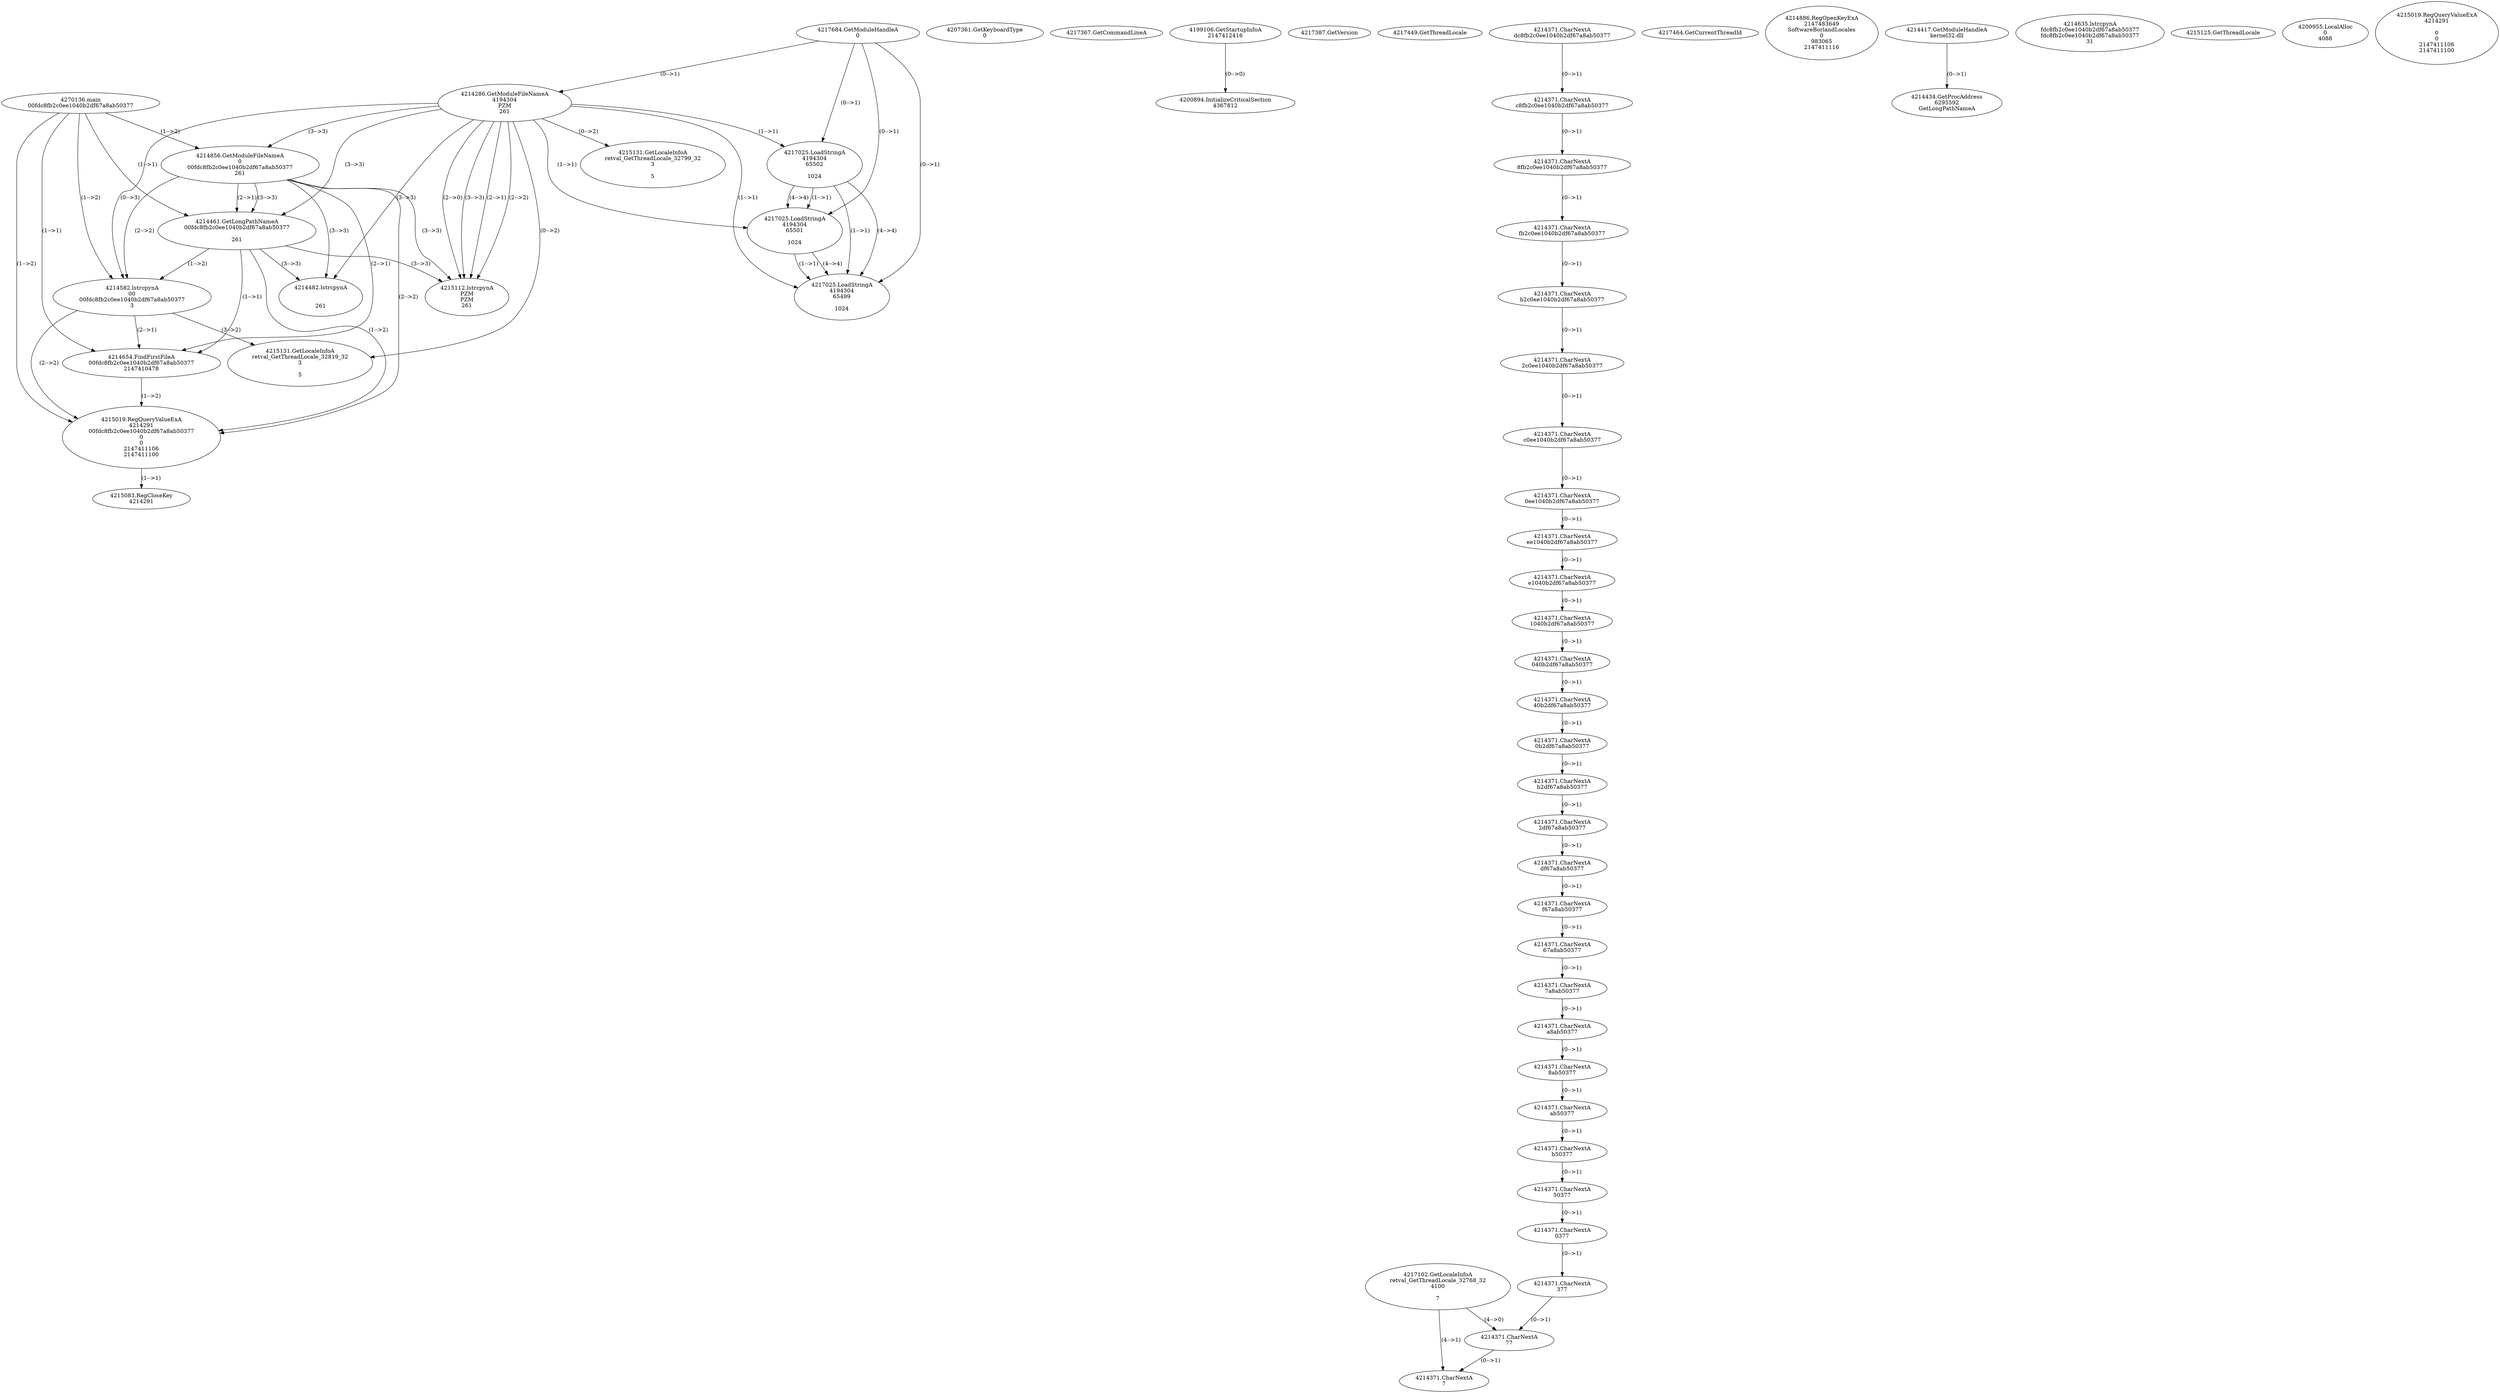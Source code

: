 // Global SCDG with merge call
digraph {
	0 [label="4270136.main
00fdc8fb2c0ee1040b2df67a8ab50377"]
	1 [label="4217684.GetModuleHandleA
0"]
	2 [label="4207361.GetKeyboardType
0"]
	3 [label="4217367.GetCommandLineA
"]
	4 [label="4199106.GetStartupInfoA
2147412416"]
	5 [label="4217387.GetVersion
"]
	6 [label="4217449.GetThreadLocale
"]
	7 [label="4217102.GetLocaleInfoA
retval_GetThreadLocale_32768_32
4100

7"]
	8 [label="4217464.GetCurrentThreadId
"]
	9 [label="4214286.GetModuleFileNameA
4194304
PZM
261"]
	1 -> 9 [label="(0-->1)"]
	10 [label="4214856.GetModuleFileNameA
0
00fdc8fb2c0ee1040b2df67a8ab50377
261"]
	0 -> 10 [label="(1-->2)"]
	9 -> 10 [label="(3-->3)"]
	11 [label="4214886.RegOpenKeyExA
2147483649
Software\Borland\Locales
0
983065
2147411116"]
	12 [label="4214417.GetModuleHandleA
kernel32.dll"]
	13 [label="4214434.GetProcAddress
6295592
GetLongPathNameA"]
	12 -> 13 [label="(0-->1)"]
	14 [label="4214461.GetLongPathNameA
00fdc8fb2c0ee1040b2df67a8ab50377

261"]
	0 -> 14 [label="(1-->1)"]
	10 -> 14 [label="(2-->1)"]
	9 -> 14 [label="(3-->3)"]
	10 -> 14 [label="(3-->3)"]
	15 [label="4214582.lstrcpynA
00
00fdc8fb2c0ee1040b2df67a8ab50377
3"]
	0 -> 15 [label="(1-->2)"]
	10 -> 15 [label="(2-->2)"]
	14 -> 15 [label="(1-->2)"]
	9 -> 15 [label="(0-->3)"]
	16 [label="4214371.CharNextA
dc8fb2c0ee1040b2df67a8ab50377"]
	17 [label="4214371.CharNextA
c8fb2c0ee1040b2df67a8ab50377"]
	16 -> 17 [label="(0-->1)"]
	18 [label="4214371.CharNextA
8fb2c0ee1040b2df67a8ab50377"]
	17 -> 18 [label="(0-->1)"]
	19 [label="4214371.CharNextA
fb2c0ee1040b2df67a8ab50377"]
	18 -> 19 [label="(0-->1)"]
	20 [label="4214371.CharNextA
b2c0ee1040b2df67a8ab50377"]
	19 -> 20 [label="(0-->1)"]
	21 [label="4214371.CharNextA
2c0ee1040b2df67a8ab50377"]
	20 -> 21 [label="(0-->1)"]
	22 [label="4214371.CharNextA
c0ee1040b2df67a8ab50377"]
	21 -> 22 [label="(0-->1)"]
	23 [label="4214371.CharNextA
0ee1040b2df67a8ab50377"]
	22 -> 23 [label="(0-->1)"]
	24 [label="4214371.CharNextA
ee1040b2df67a8ab50377"]
	23 -> 24 [label="(0-->1)"]
	25 [label="4214371.CharNextA
e1040b2df67a8ab50377"]
	24 -> 25 [label="(0-->1)"]
	26 [label="4214371.CharNextA
1040b2df67a8ab50377"]
	25 -> 26 [label="(0-->1)"]
	27 [label="4214371.CharNextA
040b2df67a8ab50377"]
	26 -> 27 [label="(0-->1)"]
	28 [label="4214371.CharNextA
40b2df67a8ab50377"]
	27 -> 28 [label="(0-->1)"]
	29 [label="4214371.CharNextA
0b2df67a8ab50377"]
	28 -> 29 [label="(0-->1)"]
	30 [label="4214371.CharNextA
b2df67a8ab50377"]
	29 -> 30 [label="(0-->1)"]
	31 [label="4214371.CharNextA
2df67a8ab50377"]
	30 -> 31 [label="(0-->1)"]
	32 [label="4214371.CharNextA
df67a8ab50377"]
	31 -> 32 [label="(0-->1)"]
	33 [label="4214371.CharNextA
f67a8ab50377"]
	32 -> 33 [label="(0-->1)"]
	34 [label="4214371.CharNextA
67a8ab50377"]
	33 -> 34 [label="(0-->1)"]
	35 [label="4214371.CharNextA
7a8ab50377"]
	34 -> 35 [label="(0-->1)"]
	36 [label="4214371.CharNextA
a8ab50377"]
	35 -> 36 [label="(0-->1)"]
	37 [label="4214371.CharNextA
8ab50377"]
	36 -> 37 [label="(0-->1)"]
	38 [label="4214371.CharNextA
ab50377"]
	37 -> 38 [label="(0-->1)"]
	39 [label="4214371.CharNextA
b50377"]
	38 -> 39 [label="(0-->1)"]
	40 [label="4214371.CharNextA
50377"]
	39 -> 40 [label="(0-->1)"]
	41 [label="4214371.CharNextA
0377"]
	40 -> 41 [label="(0-->1)"]
	42 [label="4214371.CharNextA
377"]
	41 -> 42 [label="(0-->1)"]
	43 [label="4214371.CharNextA
77"]
	42 -> 43 [label="(0-->1)"]
	7 -> 43 [label="(4-->0)"]
	44 [label="4214371.CharNextA
7"]
	7 -> 44 [label="(4-->1)"]
	43 -> 44 [label="(0-->1)"]
	45 [label="4214635.lstrcpynA
fdc8fb2c0ee1040b2df67a8ab50377
fdc8fb2c0ee1040b2df67a8ab50377
31"]
	46 [label="4214654.FindFirstFileA
00fdc8fb2c0ee1040b2df67a8ab50377
2147410478"]
	0 -> 46 [label="(1-->1)"]
	10 -> 46 [label="(2-->1)"]
	14 -> 46 [label="(1-->1)"]
	15 -> 46 [label="(2-->1)"]
	47 [label="4215019.RegQueryValueExA
4214291
00fdc8fb2c0ee1040b2df67a8ab50377
0
0
2147411106
2147411100"]
	0 -> 47 [label="(1-->2)"]
	10 -> 47 [label="(2-->2)"]
	14 -> 47 [label="(1-->2)"]
	15 -> 47 [label="(2-->2)"]
	46 -> 47 [label="(1-->2)"]
	48 [label="4215083.RegCloseKey
4214291"]
	47 -> 48 [label="(1-->1)"]
	49 [label="4215112.lstrcpynA
PZM
PZM
261"]
	9 -> 49 [label="(2-->1)"]
	9 -> 49 [label="(2-->2)"]
	9 -> 49 [label="(3-->3)"]
	10 -> 49 [label="(3-->3)"]
	14 -> 49 [label="(3-->3)"]
	9 -> 49 [label="(2-->0)"]
	50 [label="4215125.GetThreadLocale
"]
	51 [label="4215131.GetLocaleInfoA
retval_GetThreadLocale_32819_32
3

5"]
	9 -> 51 [label="(0-->2)"]
	15 -> 51 [label="(3-->2)"]
	52 [label="4217025.LoadStringA
4194304
65502

1024"]
	1 -> 52 [label="(0-->1)"]
	9 -> 52 [label="(1-->1)"]
	53 [label="4217025.LoadStringA
4194304
65501

1024"]
	1 -> 53 [label="(0-->1)"]
	9 -> 53 [label="(1-->1)"]
	52 -> 53 [label="(1-->1)"]
	52 -> 53 [label="(4-->4)"]
	54 [label="4217025.LoadStringA
4194304
65499

1024"]
	1 -> 54 [label="(0-->1)"]
	9 -> 54 [label="(1-->1)"]
	52 -> 54 [label="(1-->1)"]
	53 -> 54 [label="(1-->1)"]
	52 -> 54 [label="(4-->4)"]
	53 -> 54 [label="(4-->4)"]
	55 [label="4200894.InitializeCriticalSection
4367812"]
	4 -> 55 [label="(0-->0)"]
	56 [label="4200955.LocalAlloc
0
4088"]
	57 [label="4214482.lstrcpynA


261"]
	9 -> 57 [label="(3-->3)"]
	10 -> 57 [label="(3-->3)"]
	14 -> 57 [label="(3-->3)"]
	58 [label="4215019.RegQueryValueExA
4214291

0
0
2147411106
2147411100"]
	59 [label="4215131.GetLocaleInfoA
retval_GetThreadLocale_32799_32
3

5"]
	9 -> 59 [label="(0-->2)"]
}
